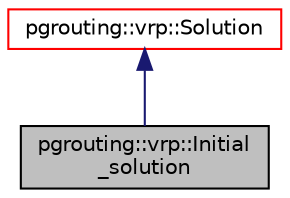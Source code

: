 digraph "pgrouting::vrp::Initial_solution"
{
  edge [fontname="Helvetica",fontsize="10",labelfontname="Helvetica",labelfontsize="10"];
  node [fontname="Helvetica",fontsize="10",shape=record];
  Node0 [label="pgrouting::vrp::Initial\l_solution",height=0.2,width=0.4,color="black", fillcolor="grey75", style="filled", fontcolor="black"];
  Node1 -> Node0 [dir="back",color="midnightblue",fontsize="10",style="solid",fontname="Helvetica"];
  Node1 [label="pgrouting::vrp::Solution",height=0.2,width=0.4,color="red", fillcolor="white", style="filled",URL="$classpgrouting_1_1vrp_1_1Solution.html"];
}
